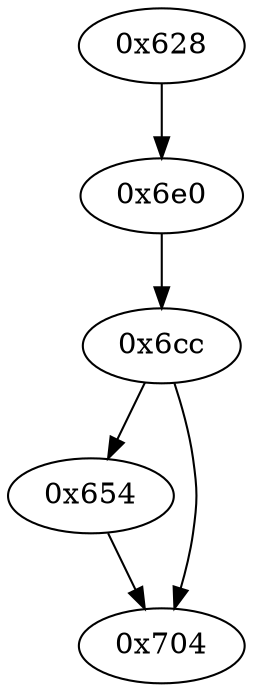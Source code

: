 strict digraph "" {
	"0x6e0"	 [opcode="[u'ldr', u'mov', u'bl', u'cmp', u'mov', u'mov', u'strb', u'ldr', u'b']"];
	"0x6cc"	 [opcode="[u'ldrb', u'ldr', u'cmp', u'mov', u'b']"];
	"0x6e0" -> "0x6cc";
	"0x654"	 [opcode="[u'mov', u'bl', u'ldr']"];
	"0x704"	 [opcode="[u'ldr', u'cmp', u'mov', u'sub', u'pop']"];
	"0x654" -> "0x704";
	"0x6cc" -> "0x654";
	"0x6cc" -> "0x704";
	"0x628"	 [opcode="[u'push', u'add', u'sub', u'mov', u'ldr', u'ldr', u'ldr', u'add', u'ldr', u'add', u'b']"];
	"0x628" -> "0x6e0";
}
